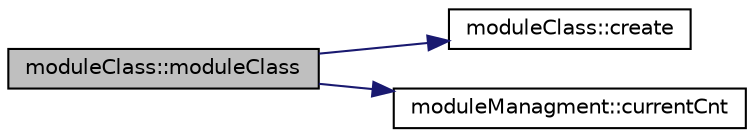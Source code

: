 digraph "moduleClass::moduleClass"
{
 // LATEX_PDF_SIZE
  edge [fontname="Helvetica",fontsize="10",labelfontname="Helvetica",labelfontsize="10"];
  node [fontname="Helvetica",fontsize="10",shape=record];
  rankdir="LR";
  Node1 [label="moduleClass::moduleClass",height=0.2,width=0.4,color="black", fillcolor="grey75", style="filled", fontcolor="black",tooltip=" "];
  Node1 -> Node2 [color="midnightblue",fontsize="10",style="solid",fontname="Helvetica"];
  Node2 [label="moduleClass::create",height=0.2,width=0.4,color="black", fillcolor="white", style="filled",URL="$classmodule_class.html#a779235bd27b21c79c6fa6b7486ba1c7d",tooltip=" "];
  Node1 -> Node3 [color="midnightblue",fontsize="10",style="solid",fontname="Helvetica"];
  Node3 [label="moduleManagment::currentCnt",height=0.2,width=0.4,color="black", fillcolor="white", style="filled",URL="$classmodule_managment.html#a87587f086a2bf121b8218eb669b4b3bd",tooltip=" "];
}
